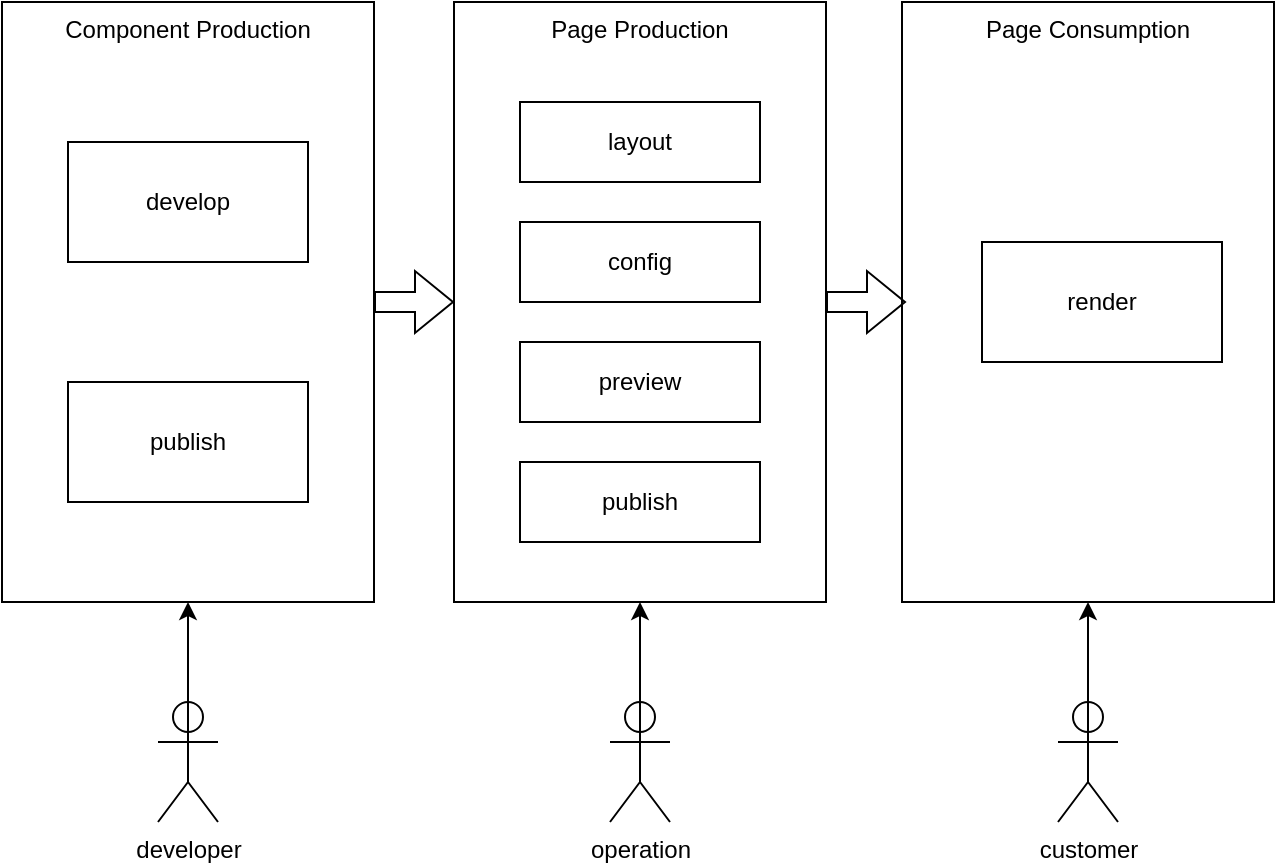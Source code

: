 <mxfile version="20.0.4" type="github">
  <diagram id="PCFFjkg9Jv1gXW4gGNiH" name="Page-1">
    <mxGraphModel dx="1186" dy="764" grid="1" gridSize="10" guides="1" tooltips="1" connect="1" arrows="1" fold="1" page="1" pageScale="1" pageWidth="827" pageHeight="1169" math="0" shadow="0">
      <root>
        <mxCell id="0" />
        <mxCell id="1" parent="0" />
        <mxCell id="DFM9-NTpDsd31qXUWvBV-4" value="Component Production" style="rounded=0;whiteSpace=wrap;html=1;verticalAlign=top;" vertex="1" parent="1">
          <mxGeometry x="120" y="160" width="186" height="300" as="geometry" />
        </mxCell>
        <mxCell id="DFM9-NTpDsd31qXUWvBV-5" value="develop" style="rounded=0;whiteSpace=wrap;html=1;" vertex="1" parent="1">
          <mxGeometry x="153" y="230" width="120" height="60" as="geometry" />
        </mxCell>
        <mxCell id="DFM9-NTpDsd31qXUWvBV-6" value="publish" style="rounded=0;whiteSpace=wrap;html=1;" vertex="1" parent="1">
          <mxGeometry x="153" y="350" width="120" height="60" as="geometry" />
        </mxCell>
        <mxCell id="DFM9-NTpDsd31qXUWvBV-8" value="Page Production" style="rounded=0;whiteSpace=wrap;html=1;verticalAlign=top;" vertex="1" parent="1">
          <mxGeometry x="346" y="160" width="186" height="300" as="geometry" />
        </mxCell>
        <mxCell id="DFM9-NTpDsd31qXUWvBV-9" value="Page&amp;nbsp;Consumption" style="rounded=0;whiteSpace=wrap;html=1;verticalAlign=top;" vertex="1" parent="1">
          <mxGeometry x="570" y="160" width="186" height="300" as="geometry" />
        </mxCell>
        <mxCell id="DFM9-NTpDsd31qXUWvBV-10" value="developer" style="shape=umlActor;verticalLabelPosition=bottom;verticalAlign=top;html=1;outlineConnect=0;" vertex="1" parent="1">
          <mxGeometry x="198" y="510" width="30" height="60" as="geometry" />
        </mxCell>
        <mxCell id="DFM9-NTpDsd31qXUWvBV-11" value="operation" style="shape=umlActor;verticalLabelPosition=bottom;verticalAlign=top;html=1;outlineConnect=0;" vertex="1" parent="1">
          <mxGeometry x="424" y="510" width="30" height="60" as="geometry" />
        </mxCell>
        <mxCell id="DFM9-NTpDsd31qXUWvBV-12" value="customer" style="shape=umlActor;verticalLabelPosition=bottom;verticalAlign=top;html=1;outlineConnect=0;" vertex="1" parent="1">
          <mxGeometry x="648" y="510" width="30" height="60" as="geometry" />
        </mxCell>
        <mxCell id="DFM9-NTpDsd31qXUWvBV-15" value="layout" style="rounded=0;whiteSpace=wrap;html=1;" vertex="1" parent="1">
          <mxGeometry x="379" y="210" width="120" height="40" as="geometry" />
        </mxCell>
        <mxCell id="DFM9-NTpDsd31qXUWvBV-16" value="config" style="rounded=0;whiteSpace=wrap;html=1;" vertex="1" parent="1">
          <mxGeometry x="379" y="270" width="120" height="40" as="geometry" />
        </mxCell>
        <mxCell id="DFM9-NTpDsd31qXUWvBV-17" value="preview" style="rounded=0;whiteSpace=wrap;html=1;" vertex="1" parent="1">
          <mxGeometry x="379" y="330" width="120" height="40" as="geometry" />
        </mxCell>
        <mxCell id="DFM9-NTpDsd31qXUWvBV-18" value="publish" style="rounded=0;whiteSpace=wrap;html=1;" vertex="1" parent="1">
          <mxGeometry x="379" y="390" width="120" height="40" as="geometry" />
        </mxCell>
        <mxCell id="DFM9-NTpDsd31qXUWvBV-19" value="render" style="rounded=0;whiteSpace=wrap;html=1;" vertex="1" parent="1">
          <mxGeometry x="610" y="280" width="120" height="60" as="geometry" />
        </mxCell>
        <mxCell id="DFM9-NTpDsd31qXUWvBV-20" value="" style="shape=flexArrow;endArrow=classic;html=1;rounded=0;exitX=1;exitY=0.5;exitDx=0;exitDy=0;entryX=0;entryY=0.5;entryDx=0;entryDy=0;" edge="1" parent="1" source="DFM9-NTpDsd31qXUWvBV-4" target="DFM9-NTpDsd31qXUWvBV-8">
          <mxGeometry width="50" height="50" relative="1" as="geometry">
            <mxPoint x="50" y="390" as="sourcePoint" />
            <mxPoint x="100" y="340" as="targetPoint" />
          </mxGeometry>
        </mxCell>
        <mxCell id="DFM9-NTpDsd31qXUWvBV-21" value="" style="shape=flexArrow;endArrow=classic;html=1;rounded=0;exitX=1;exitY=0.5;exitDx=0;exitDy=0;entryX=0;entryY=0.5;entryDx=0;entryDy=0;" edge="1" parent="1">
          <mxGeometry width="50" height="50" relative="1" as="geometry">
            <mxPoint x="532" y="310" as="sourcePoint" />
            <mxPoint x="572" y="310" as="targetPoint" />
          </mxGeometry>
        </mxCell>
        <mxCell id="DFM9-NTpDsd31qXUWvBV-22" value="" style="endArrow=classic;html=1;rounded=0;exitX=0.5;exitY=0.5;exitDx=0;exitDy=0;exitPerimeter=0;entryX=0.5;entryY=1;entryDx=0;entryDy=0;" edge="1" parent="1" source="DFM9-NTpDsd31qXUWvBV-10" target="DFM9-NTpDsd31qXUWvBV-4">
          <mxGeometry width="50" height="50" relative="1" as="geometry">
            <mxPoint x="300" y="560" as="sourcePoint" />
            <mxPoint x="350" y="510" as="targetPoint" />
          </mxGeometry>
        </mxCell>
        <mxCell id="DFM9-NTpDsd31qXUWvBV-24" value="" style="endArrow=classic;html=1;rounded=0;exitX=0.5;exitY=0.5;exitDx=0;exitDy=0;exitPerimeter=0;entryX=0.5;entryY=1;entryDx=0;entryDy=0;" edge="1" parent="1" source="DFM9-NTpDsd31qXUWvBV-11" target="DFM9-NTpDsd31qXUWvBV-8">
          <mxGeometry width="50" height="50" relative="1" as="geometry">
            <mxPoint x="223" y="550" as="sourcePoint" />
            <mxPoint x="223" y="470" as="targetPoint" />
          </mxGeometry>
        </mxCell>
        <mxCell id="DFM9-NTpDsd31qXUWvBV-25" value="" style="endArrow=classic;html=1;rounded=0;exitX=0.5;exitY=0.5;exitDx=0;exitDy=0;exitPerimeter=0;entryX=0.5;entryY=1;entryDx=0;entryDy=0;" edge="1" parent="1" source="DFM9-NTpDsd31qXUWvBV-12" target="DFM9-NTpDsd31qXUWvBV-9">
          <mxGeometry width="50" height="50" relative="1" as="geometry">
            <mxPoint x="449" y="550" as="sourcePoint" />
            <mxPoint x="449" y="470" as="targetPoint" />
          </mxGeometry>
        </mxCell>
      </root>
    </mxGraphModel>
  </diagram>
</mxfile>
